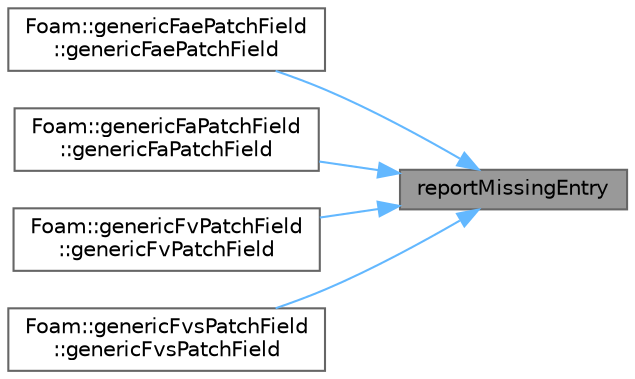 digraph "reportMissingEntry"
{
 // LATEX_PDF_SIZE
  bgcolor="transparent";
  edge [fontname=Helvetica,fontsize=10,labelfontname=Helvetica,labelfontsize=10];
  node [fontname=Helvetica,fontsize=10,shape=box,height=0.2,width=0.4];
  rankdir="RL";
  Node1 [id="Node000001",label="reportMissingEntry",height=0.2,width=0.4,color="gray40", fillcolor="grey60", style="filled", fontcolor="black",tooltip=" "];
  Node1 -> Node2 [id="edge1_Node000001_Node000002",dir="back",color="steelblue1",style="solid",tooltip=" "];
  Node2 [id="Node000002",label="Foam::genericFaePatchField\l::genericFaePatchField",height=0.2,width=0.4,color="grey40", fillcolor="white", style="filled",URL="$classFoam_1_1genericFaePatchField.html#a0197adc2c7df18e063815a5dcf1c7276",tooltip=" "];
  Node1 -> Node3 [id="edge2_Node000001_Node000003",dir="back",color="steelblue1",style="solid",tooltip=" "];
  Node3 [id="Node000003",label="Foam::genericFaPatchField\l::genericFaPatchField",height=0.2,width=0.4,color="grey40", fillcolor="white", style="filled",URL="$classFoam_1_1genericFaPatchField.html#ae7f9197703a4544071a86d88a23c46a2",tooltip=" "];
  Node1 -> Node4 [id="edge3_Node000001_Node000004",dir="back",color="steelblue1",style="solid",tooltip=" "];
  Node4 [id="Node000004",label="Foam::genericFvPatchField\l::genericFvPatchField",height=0.2,width=0.4,color="grey40", fillcolor="white", style="filled",URL="$classFoam_1_1genericFvPatchField.html#a55caa01e757d3893cd3a7034439317d9",tooltip=" "];
  Node1 -> Node5 [id="edge4_Node000001_Node000005",dir="back",color="steelblue1",style="solid",tooltip=" "];
  Node5 [id="Node000005",label="Foam::genericFvsPatchField\l::genericFvsPatchField",height=0.2,width=0.4,color="grey40", fillcolor="white", style="filled",URL="$classFoam_1_1genericFvsPatchField.html#aa04d399a4f7a43b787fd20905d769ce2",tooltip=" "];
}
